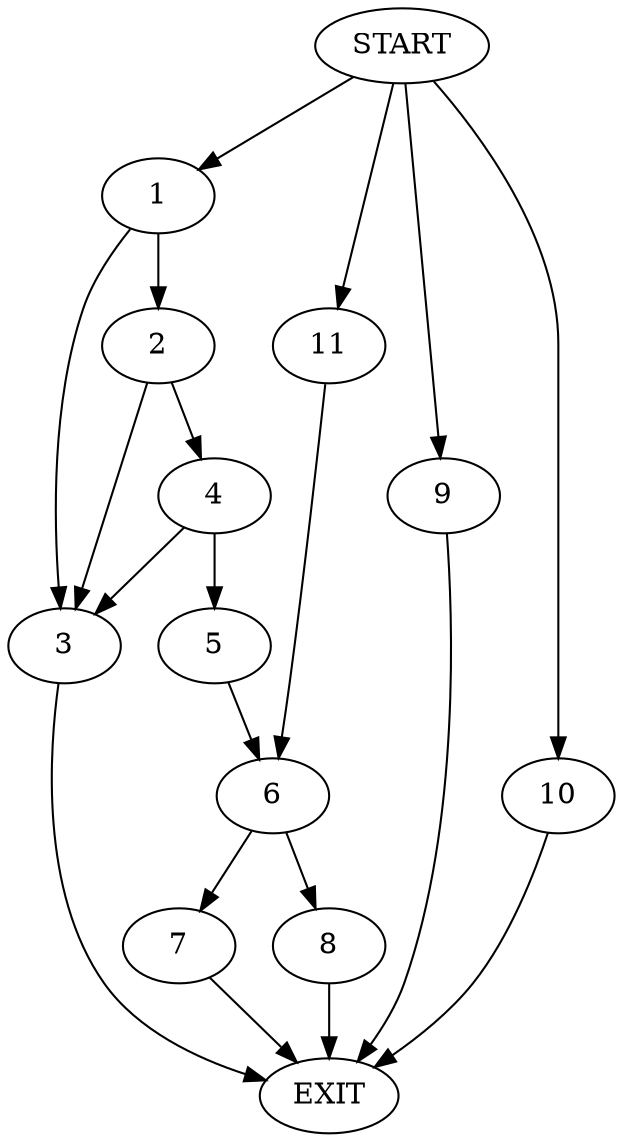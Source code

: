 digraph {
0 [label="START"]
12 [label="EXIT"]
0 -> 1
1 -> 2
1 -> 3
3 -> 12
2 -> 3
2 -> 4
4 -> 3
4 -> 5
5 -> 6
6 -> 7
6 -> 8
7 -> 12
0 -> 9
9 -> 12
0 -> 10
10 -> 12
0 -> 11
11 -> 6
8 -> 12
}
